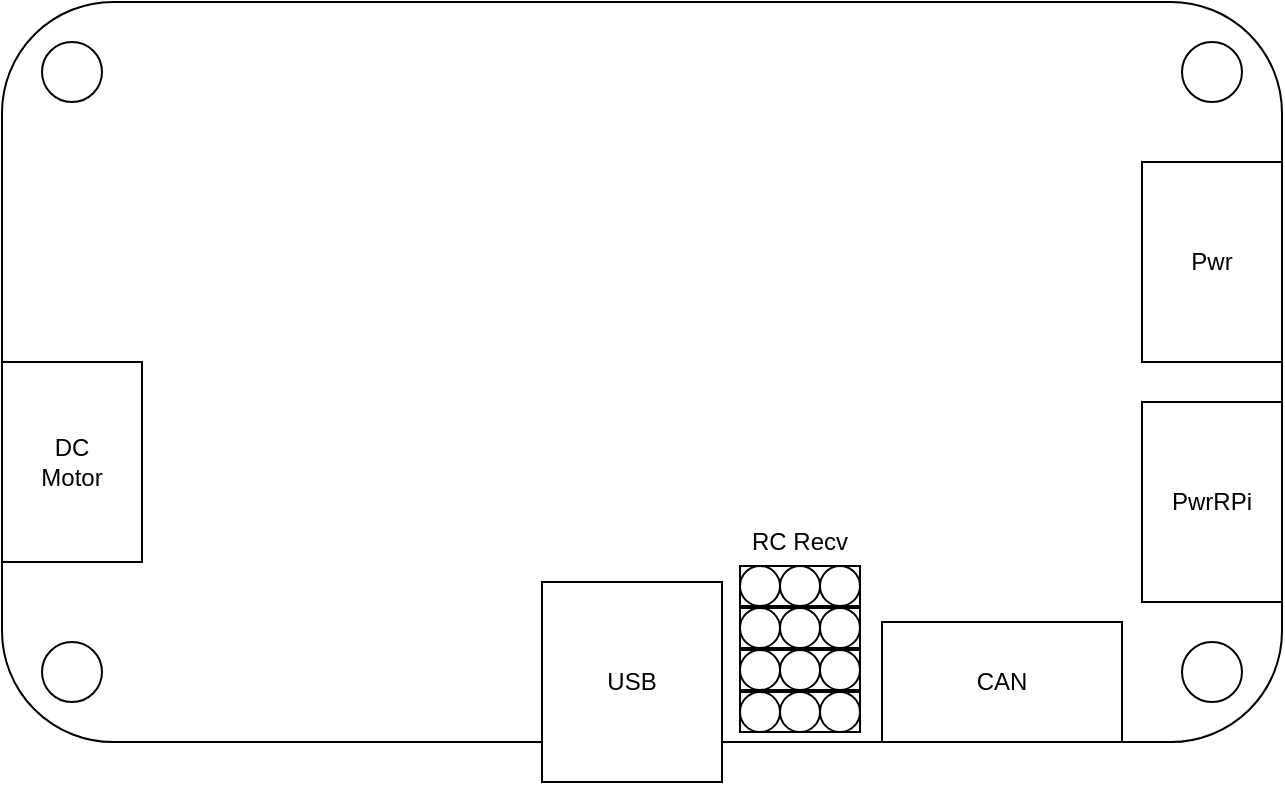 <mxfile version="13.0.3" type="device"><diagram id="6ftTsdazRY14szUg5PC5" name="Page-1"><mxGraphModel dx="1422" dy="792" grid="1" gridSize="10" guides="1" tooltips="1" connect="1" arrows="1" fold="1" page="1" pageScale="1" pageWidth="850" pageHeight="1100" math="0" shadow="0"><root><mxCell id="0"/><mxCell id="1" parent="0"/><mxCell id="2u2u3yhl6q3LJbTnzy0Q-1" value="" style="rounded=1;whiteSpace=wrap;html=1;" vertex="1" parent="1"><mxGeometry x="160" y="160" width="640" height="370" as="geometry"/></mxCell><mxCell id="2u2u3yhl6q3LJbTnzy0Q-2" value="" style="ellipse;whiteSpace=wrap;html=1;" vertex="1" parent="1"><mxGeometry x="180" y="480" width="30" height="30" as="geometry"/></mxCell><mxCell id="2u2u3yhl6q3LJbTnzy0Q-3" value="" style="ellipse;whiteSpace=wrap;html=1;" vertex="1" parent="1"><mxGeometry x="180" y="180" width="30" height="30" as="geometry"/></mxCell><mxCell id="2u2u3yhl6q3LJbTnzy0Q-4" value="" style="ellipse;whiteSpace=wrap;html=1;" vertex="1" parent="1"><mxGeometry x="750" y="480" width="30" height="30" as="geometry"/></mxCell><mxCell id="2u2u3yhl6q3LJbTnzy0Q-5" value="" style="ellipse;whiteSpace=wrap;html=1;" vertex="1" parent="1"><mxGeometry x="750" y="180" width="30" height="30" as="geometry"/></mxCell><mxCell id="2u2u3yhl6q3LJbTnzy0Q-6" value="" style="rounded=0;whiteSpace=wrap;html=1;" vertex="1" parent="1"><mxGeometry x="160" y="340" width="70" height="100" as="geometry"/></mxCell><mxCell id="2u2u3yhl6q3LJbTnzy0Q-7" value="DC Motor" style="text;html=1;strokeColor=none;fillColor=none;align=center;verticalAlign=middle;whiteSpace=wrap;rounded=0;" vertex="1" parent="1"><mxGeometry x="175" y="380" width="40" height="20" as="geometry"/></mxCell><mxCell id="2u2u3yhl6q3LJbTnzy0Q-9" value="CAN" style="rounded=0;whiteSpace=wrap;html=1;" vertex="1" parent="1"><mxGeometry x="600" y="470" width="120" height="60" as="geometry"/></mxCell><mxCell id="2u2u3yhl6q3LJbTnzy0Q-10" value="PwrRPi" style="rounded=0;whiteSpace=wrap;html=1;" vertex="1" parent="1"><mxGeometry x="730" y="360" width="70" height="100" as="geometry"/></mxCell><mxCell id="2u2u3yhl6q3LJbTnzy0Q-11" value="Pwr" style="rounded=0;whiteSpace=wrap;html=1;" vertex="1" parent="1"><mxGeometry x="730" y="240" width="70" height="100" as="geometry"/></mxCell><mxCell id="2u2u3yhl6q3LJbTnzy0Q-12" value="USB" style="rounded=0;whiteSpace=wrap;html=1;" vertex="1" parent="1"><mxGeometry x="430" y="450" width="90" height="100" as="geometry"/></mxCell><mxCell id="2u2u3yhl6q3LJbTnzy0Q-23" value="" style="rounded=0;whiteSpace=wrap;html=1;" vertex="1" parent="1"><mxGeometry x="529" y="505" width="60" height="20" as="geometry"/></mxCell><mxCell id="2u2u3yhl6q3LJbTnzy0Q-24" value="" style="ellipse;whiteSpace=wrap;html=1;" vertex="1" parent="1"><mxGeometry x="549" y="505" width="20" height="20" as="geometry"/></mxCell><mxCell id="2u2u3yhl6q3LJbTnzy0Q-25" value="" style="ellipse;whiteSpace=wrap;html=1;" vertex="1" parent="1"><mxGeometry x="529" y="505" width="20" height="20" as="geometry"/></mxCell><mxCell id="2u2u3yhl6q3LJbTnzy0Q-26" value="" style="ellipse;whiteSpace=wrap;html=1;" vertex="1" parent="1"><mxGeometry x="569" y="505" width="20" height="20" as="geometry"/></mxCell><mxCell id="2u2u3yhl6q3LJbTnzy0Q-28" value="" style="rounded=0;whiteSpace=wrap;html=1;" vertex="1" parent="1"><mxGeometry x="529" y="484" width="60" height="20" as="geometry"/></mxCell><mxCell id="2u2u3yhl6q3LJbTnzy0Q-29" value="" style="ellipse;whiteSpace=wrap;html=1;" vertex="1" parent="1"><mxGeometry x="549" y="484" width="20" height="20" as="geometry"/></mxCell><mxCell id="2u2u3yhl6q3LJbTnzy0Q-30" value="" style="ellipse;whiteSpace=wrap;html=1;" vertex="1" parent="1"><mxGeometry x="529" y="484" width="20" height="20" as="geometry"/></mxCell><mxCell id="2u2u3yhl6q3LJbTnzy0Q-31" value="" style="ellipse;whiteSpace=wrap;html=1;" vertex="1" parent="1"><mxGeometry x="569" y="484" width="20" height="20" as="geometry"/></mxCell><mxCell id="2u2u3yhl6q3LJbTnzy0Q-32" value="" style="rounded=0;whiteSpace=wrap;html=1;" vertex="1" parent="1"><mxGeometry x="529" y="463" width="60" height="20" as="geometry"/></mxCell><mxCell id="2u2u3yhl6q3LJbTnzy0Q-33" value="" style="ellipse;whiteSpace=wrap;html=1;" vertex="1" parent="1"><mxGeometry x="549" y="463" width="20" height="20" as="geometry"/></mxCell><mxCell id="2u2u3yhl6q3LJbTnzy0Q-34" value="" style="ellipse;whiteSpace=wrap;html=1;" vertex="1" parent="1"><mxGeometry x="529" y="463" width="20" height="20" as="geometry"/></mxCell><mxCell id="2u2u3yhl6q3LJbTnzy0Q-35" value="" style="ellipse;whiteSpace=wrap;html=1;" vertex="1" parent="1"><mxGeometry x="569" y="463" width="20" height="20" as="geometry"/></mxCell><mxCell id="2u2u3yhl6q3LJbTnzy0Q-36" value="" style="rounded=0;whiteSpace=wrap;html=1;" vertex="1" parent="1"><mxGeometry x="529" y="442" width="60" height="20" as="geometry"/></mxCell><mxCell id="2u2u3yhl6q3LJbTnzy0Q-37" value="" style="ellipse;whiteSpace=wrap;html=1;" vertex="1" parent="1"><mxGeometry x="549" y="442" width="20" height="20" as="geometry"/></mxCell><mxCell id="2u2u3yhl6q3LJbTnzy0Q-38" value="" style="ellipse;whiteSpace=wrap;html=1;" vertex="1" parent="1"><mxGeometry x="529" y="442" width="20" height="20" as="geometry"/></mxCell><mxCell id="2u2u3yhl6q3LJbTnzy0Q-39" value="" style="ellipse;whiteSpace=wrap;html=1;" vertex="1" parent="1"><mxGeometry x="569" y="442" width="20" height="20" as="geometry"/></mxCell><mxCell id="2u2u3yhl6q3LJbTnzy0Q-41" value="RC Recv" style="text;html=1;strokeColor=none;fillColor=none;align=center;verticalAlign=middle;whiteSpace=wrap;rounded=0;" vertex="1" parent="1"><mxGeometry x="534" y="420" width="50" height="20" as="geometry"/></mxCell></root></mxGraphModel></diagram></mxfile>
